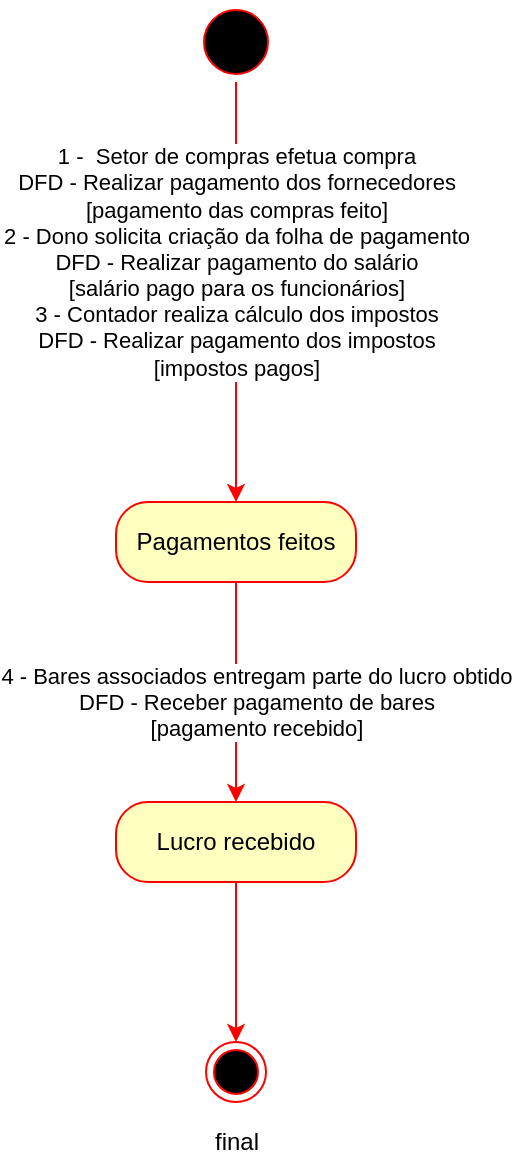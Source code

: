 <mxfile version="13.1.1" type="device"><diagram id="eXfPEIom8KLP1BmQIRHZ" name="Page-1"><mxGraphModel dx="868" dy="482" grid="1" gridSize="10" guides="1" tooltips="1" connect="1" arrows="1" fold="1" page="1" pageScale="1" pageWidth="827" pageHeight="1169" math="0" shadow="0"><root><mxCell id="0"/><mxCell id="1" parent="0"/><mxCell id="uc6fD0UKwRicW7zgINXz-1" value="" style="ellipse;html=1;shape=endState;fillColor=#000000;strokeColor=#ff0000;" parent="1" vertex="1"><mxGeometry x="495" y="780" width="30" height="30" as="geometry"/></mxCell><mxCell id="uc6fD0UKwRicW7zgINXz-22" style="edgeStyle=orthogonalEdgeStyle;rounded=0;orthogonalLoop=1;jettySize=auto;html=1;exitX=0.5;exitY=1;exitDx=0;exitDy=0;entryX=0.5;entryY=0;entryDx=0;entryDy=0;strokeColor=#FF0000;" parent="1" source="uc6fD0UKwRicW7zgINXz-2" target="uc6fD0UKwRicW7zgINXz-17" edge="1"><mxGeometry relative="1" as="geometry"/></mxCell><mxCell id="uc6fD0UKwRicW7zgINXz-26" value="&lt;div&gt;1 -&amp;nbsp; Setor de compras efetua compra&lt;/div&gt;&lt;div&gt;DFD - Realizar pagamento dos fornecedores&lt;/div&gt;&lt;div&gt;[pagamento das compras feito]&lt;/div&gt;&lt;div&gt;2 - Dono solicita criação da folha de pagamento&lt;/div&gt;&lt;div&gt;DFD - Realizar pagamento do salário&lt;/div&gt;&lt;div&gt;[salário pago para os funcionários]&lt;/div&gt;&lt;div&gt;3 - Contador realiza cálculo dos impostos&lt;/div&gt;&lt;div&gt;DFD - Realizar pagamento dos impostos&lt;/div&gt;&lt;div&gt;[impostos pagos]&lt;/div&gt;" style="edgeLabel;html=1;align=center;verticalAlign=middle;resizable=0;points=[];" parent="uc6fD0UKwRicW7zgINXz-22" vertex="1" connectable="0"><mxGeometry x="-0.2" relative="1" as="geometry"><mxPoint y="6" as="offset"/></mxGeometry></mxCell><mxCell id="uc6fD0UKwRicW7zgINXz-2" value="" style="ellipse;html=1;shape=startState;fillColor=#000000;strokeColor=#ff0000;" parent="1" vertex="1"><mxGeometry x="490" y="260" width="40" height="40" as="geometry"/></mxCell><mxCell id="uc6fD0UKwRicW7zgINXz-25" style="edgeStyle=orthogonalEdgeStyle;rounded=0;orthogonalLoop=1;jettySize=auto;html=1;exitX=0.5;exitY=1;exitDx=0;exitDy=0;strokeColor=#FF0000;" parent="1" source="uc6fD0UKwRicW7zgINXz-10" target="uc6fD0UKwRicW7zgINXz-1" edge="1"><mxGeometry relative="1" as="geometry"/></mxCell><mxCell id="uc6fD0UKwRicW7zgINXz-10" value="Lucro recebido" style="rounded=1;whiteSpace=wrap;html=1;arcSize=40;fontColor=#000000;fillColor=#ffffc0;strokeColor=#ff0000;" parent="1" vertex="1"><mxGeometry x="450" y="660" width="120" height="40" as="geometry"/></mxCell><mxCell id="uc6fD0UKwRicW7zgINXz-23" value="4 - Bares associados entregam parte do lucro obtido&lt;br&gt;DFD - Receber pagamento de bares&lt;br&gt;[pagamento recebido]" style="edgeStyle=orthogonalEdgeStyle;rounded=0;orthogonalLoop=1;jettySize=auto;html=1;exitX=0.5;exitY=1;exitDx=0;exitDy=0;strokeColor=#FF0000;" parent="1" source="uc6fD0UKwRicW7zgINXz-17" target="uc6fD0UKwRicW7zgINXz-10" edge="1"><mxGeometry x="0.091" y="10" relative="1" as="geometry"><Array as="points"><mxPoint x="510" y="600"/><mxPoint x="510" y="600"/></Array><mxPoint as="offset"/></mxGeometry></mxCell><mxCell id="uc6fD0UKwRicW7zgINXz-17" value="Pagamentos feitos" style="rounded=1;whiteSpace=wrap;html=1;arcSize=40;fontColor=#000000;fillColor=#ffffc0;strokeColor=#ff0000;" parent="1" vertex="1"><mxGeometry x="450" y="510" width="120" height="40" as="geometry"/></mxCell><mxCell id="I1dOpvWN_HiIt0GyyW0K-1" value="final" style="text;html=1;align=center;verticalAlign=middle;resizable=0;points=[];autosize=1;" parent="1" vertex="1"><mxGeometry x="490" y="820" width="40" height="20" as="geometry"/></mxCell></root></mxGraphModel></diagram></mxfile>